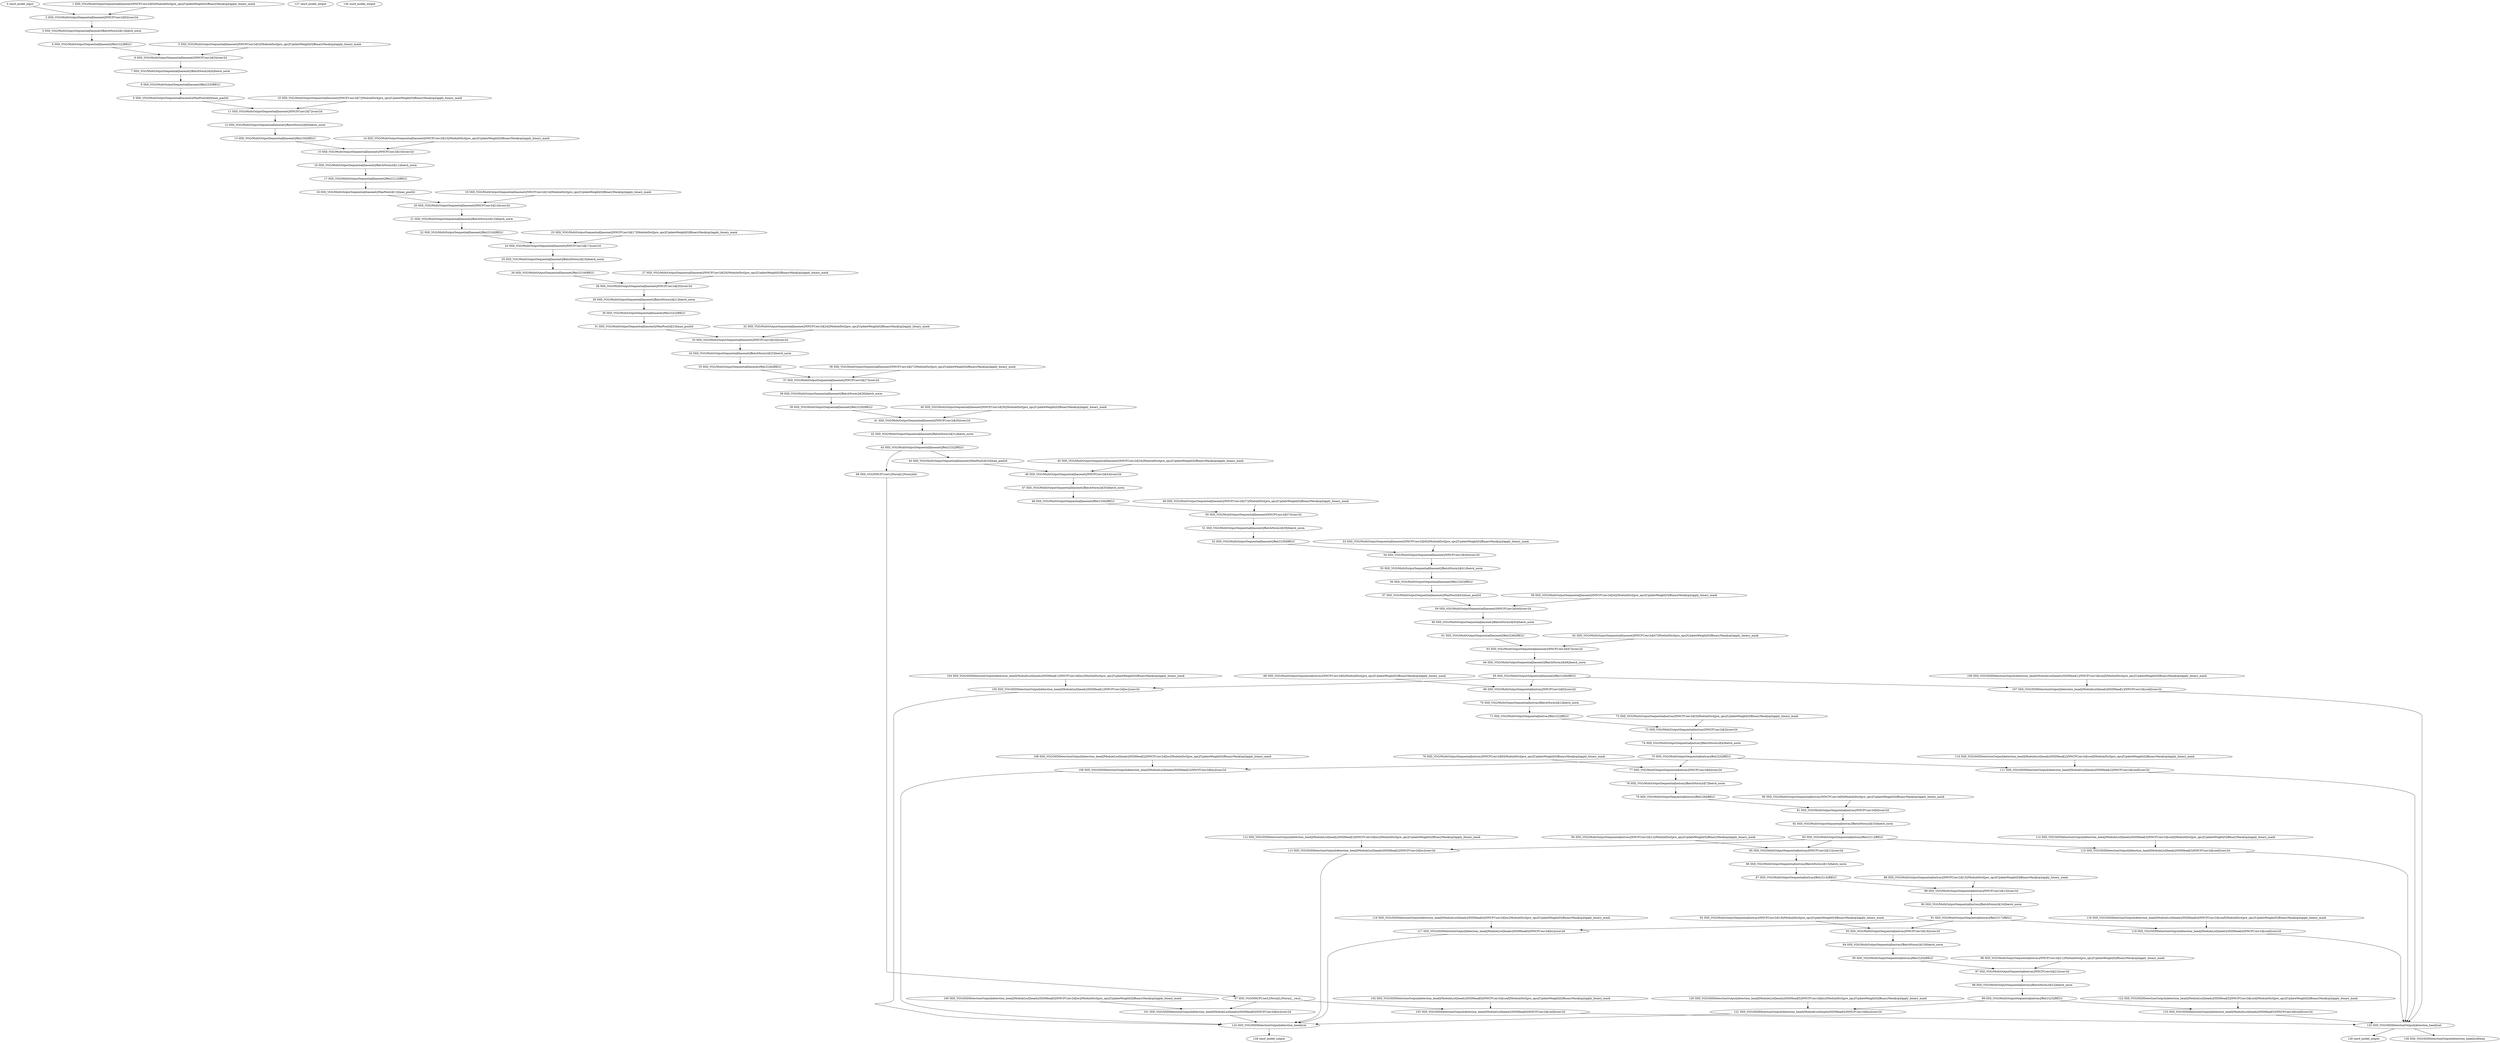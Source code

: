 strict digraph  {
"0 /nncf_model_input" [id=0, scope="", type=nncf_model_input];
"1 SSD_VGG/MultiOutputSequential[basenet]/NNCFConv2d[0]/ModuleDict[pre_ops]/UpdateWeight[0]/BinaryMask[op]/apply_binary_mask" [id=1, scope="SSD_VGG/MultiOutputSequential[basenet]/NNCFConv2d[0]/ModuleDict[pre_ops]/UpdateWeight[0]/BinaryMask[op]", type=apply_binary_mask];
"2 SSD_VGG/MultiOutputSequential[basenet]/NNCFConv2d[0]/conv2d" [id=2, scope="SSD_VGG/MultiOutputSequential[basenet]/NNCFConv2d[0]", type=conv2d];
"3 SSD_VGG/MultiOutputSequential[basenet]/BatchNorm2d[1]/batch_norm" [id=3, scope="SSD_VGG/MultiOutputSequential[basenet]/BatchNorm2d[1]", type=batch_norm];
"4 SSD_VGG/MultiOutputSequential[basenet]/ReLU[2]/RELU" [id=4, scope="SSD_VGG/MultiOutputSequential[basenet]/ReLU[2]", type=RELU];
"5 SSD_VGG/MultiOutputSequential[basenet]/NNCFConv2d[3]/ModuleDict[pre_ops]/UpdateWeight[0]/BinaryMask[op]/apply_binary_mask" [id=5, scope="SSD_VGG/MultiOutputSequential[basenet]/NNCFConv2d[3]/ModuleDict[pre_ops]/UpdateWeight[0]/BinaryMask[op]", type=apply_binary_mask];
"6 SSD_VGG/MultiOutputSequential[basenet]/NNCFConv2d[3]/conv2d" [id=6, scope="SSD_VGG/MultiOutputSequential[basenet]/NNCFConv2d[3]", type=conv2d];
"7 SSD_VGG/MultiOutputSequential[basenet]/BatchNorm2d[4]/batch_norm" [id=7, scope="SSD_VGG/MultiOutputSequential[basenet]/BatchNorm2d[4]", type=batch_norm];
"8 SSD_VGG/MultiOutputSequential[basenet]/ReLU[5]/RELU" [id=8, scope="SSD_VGG/MultiOutputSequential[basenet]/ReLU[5]", type=RELU];
"9 SSD_VGG/MultiOutputSequential[basenet]/MaxPool2d[6]/max_pool2d" [id=9, scope="SSD_VGG/MultiOutputSequential[basenet]/MaxPool2d[6]", type=max_pool2d];
"10 SSD_VGG/MultiOutputSequential[basenet]/NNCFConv2d[7]/ModuleDict[pre_ops]/UpdateWeight[0]/BinaryMask[op]/apply_binary_mask" [id=10, scope="SSD_VGG/MultiOutputSequential[basenet]/NNCFConv2d[7]/ModuleDict[pre_ops]/UpdateWeight[0]/BinaryMask[op]", type=apply_binary_mask];
"11 SSD_VGG/MultiOutputSequential[basenet]/NNCFConv2d[7]/conv2d" [id=11, scope="SSD_VGG/MultiOutputSequential[basenet]/NNCFConv2d[7]", type=conv2d];
"12 SSD_VGG/MultiOutputSequential[basenet]/BatchNorm2d[8]/batch_norm" [id=12, scope="SSD_VGG/MultiOutputSequential[basenet]/BatchNorm2d[8]", type=batch_norm];
"13 SSD_VGG/MultiOutputSequential[basenet]/ReLU[9]/RELU" [id=13, scope="SSD_VGG/MultiOutputSequential[basenet]/ReLU[9]", type=RELU];
"14 SSD_VGG/MultiOutputSequential[basenet]/NNCFConv2d[10]/ModuleDict[pre_ops]/UpdateWeight[0]/BinaryMask[op]/apply_binary_mask" [id=14, scope="SSD_VGG/MultiOutputSequential[basenet]/NNCFConv2d[10]/ModuleDict[pre_ops]/UpdateWeight[0]/BinaryMask[op]", type=apply_binary_mask];
"15 SSD_VGG/MultiOutputSequential[basenet]/NNCFConv2d[10]/conv2d" [id=15, scope="SSD_VGG/MultiOutputSequential[basenet]/NNCFConv2d[10]", type=conv2d];
"16 SSD_VGG/MultiOutputSequential[basenet]/BatchNorm2d[11]/batch_norm" [id=16, scope="SSD_VGG/MultiOutputSequential[basenet]/BatchNorm2d[11]", type=batch_norm];
"17 SSD_VGG/MultiOutputSequential[basenet]/ReLU[12]/RELU" [id=17, scope="SSD_VGG/MultiOutputSequential[basenet]/ReLU[12]", type=RELU];
"18 SSD_VGG/MultiOutputSequential[basenet]/MaxPool2d[13]/max_pool2d" [id=18, scope="SSD_VGG/MultiOutputSequential[basenet]/MaxPool2d[13]", type=max_pool2d];
"19 SSD_VGG/MultiOutputSequential[basenet]/NNCFConv2d[14]/ModuleDict[pre_ops]/UpdateWeight[0]/BinaryMask[op]/apply_binary_mask" [id=19, scope="SSD_VGG/MultiOutputSequential[basenet]/NNCFConv2d[14]/ModuleDict[pre_ops]/UpdateWeight[0]/BinaryMask[op]", type=apply_binary_mask];
"20 SSD_VGG/MultiOutputSequential[basenet]/NNCFConv2d[14]/conv2d" [id=20, scope="SSD_VGG/MultiOutputSequential[basenet]/NNCFConv2d[14]", type=conv2d];
"21 SSD_VGG/MultiOutputSequential[basenet]/BatchNorm2d[15]/batch_norm" [id=21, scope="SSD_VGG/MultiOutputSequential[basenet]/BatchNorm2d[15]", type=batch_norm];
"22 SSD_VGG/MultiOutputSequential[basenet]/ReLU[16]/RELU" [id=22, scope="SSD_VGG/MultiOutputSequential[basenet]/ReLU[16]", type=RELU];
"23 SSD_VGG/MultiOutputSequential[basenet]/NNCFConv2d[17]/ModuleDict[pre_ops]/UpdateWeight[0]/BinaryMask[op]/apply_binary_mask" [id=23, scope="SSD_VGG/MultiOutputSequential[basenet]/NNCFConv2d[17]/ModuleDict[pre_ops]/UpdateWeight[0]/BinaryMask[op]", type=apply_binary_mask];
"24 SSD_VGG/MultiOutputSequential[basenet]/NNCFConv2d[17]/conv2d" [id=24, scope="SSD_VGG/MultiOutputSequential[basenet]/NNCFConv2d[17]", type=conv2d];
"25 SSD_VGG/MultiOutputSequential[basenet]/BatchNorm2d[18]/batch_norm" [id=25, scope="SSD_VGG/MultiOutputSequential[basenet]/BatchNorm2d[18]", type=batch_norm];
"26 SSD_VGG/MultiOutputSequential[basenet]/ReLU[19]/RELU" [id=26, scope="SSD_VGG/MultiOutputSequential[basenet]/ReLU[19]", type=RELU];
"27 SSD_VGG/MultiOutputSequential[basenet]/NNCFConv2d[20]/ModuleDict[pre_ops]/UpdateWeight[0]/BinaryMask[op]/apply_binary_mask" [id=27, scope="SSD_VGG/MultiOutputSequential[basenet]/NNCFConv2d[20]/ModuleDict[pre_ops]/UpdateWeight[0]/BinaryMask[op]", type=apply_binary_mask];
"28 SSD_VGG/MultiOutputSequential[basenet]/NNCFConv2d[20]/conv2d" [id=28, scope="SSD_VGG/MultiOutputSequential[basenet]/NNCFConv2d[20]", type=conv2d];
"29 SSD_VGG/MultiOutputSequential[basenet]/BatchNorm2d[21]/batch_norm" [id=29, scope="SSD_VGG/MultiOutputSequential[basenet]/BatchNorm2d[21]", type=batch_norm];
"30 SSD_VGG/MultiOutputSequential[basenet]/ReLU[22]/RELU" [id=30, scope="SSD_VGG/MultiOutputSequential[basenet]/ReLU[22]", type=RELU];
"31 SSD_VGG/MultiOutputSequential[basenet]/MaxPool2d[23]/max_pool2d" [id=31, scope="SSD_VGG/MultiOutputSequential[basenet]/MaxPool2d[23]", type=max_pool2d];
"32 SSD_VGG/MultiOutputSequential[basenet]/NNCFConv2d[24]/ModuleDict[pre_ops]/UpdateWeight[0]/BinaryMask[op]/apply_binary_mask" [id=32, scope="SSD_VGG/MultiOutputSequential[basenet]/NNCFConv2d[24]/ModuleDict[pre_ops]/UpdateWeight[0]/BinaryMask[op]", type=apply_binary_mask];
"33 SSD_VGG/MultiOutputSequential[basenet]/NNCFConv2d[24]/conv2d" [id=33, scope="SSD_VGG/MultiOutputSequential[basenet]/NNCFConv2d[24]", type=conv2d];
"34 SSD_VGG/MultiOutputSequential[basenet]/BatchNorm2d[25]/batch_norm" [id=34, scope="SSD_VGG/MultiOutputSequential[basenet]/BatchNorm2d[25]", type=batch_norm];
"35 SSD_VGG/MultiOutputSequential[basenet]/ReLU[26]/RELU" [id=35, scope="SSD_VGG/MultiOutputSequential[basenet]/ReLU[26]", type=RELU];
"36 SSD_VGG/MultiOutputSequential[basenet]/NNCFConv2d[27]/ModuleDict[pre_ops]/UpdateWeight[0]/BinaryMask[op]/apply_binary_mask" [id=36, scope="SSD_VGG/MultiOutputSequential[basenet]/NNCFConv2d[27]/ModuleDict[pre_ops]/UpdateWeight[0]/BinaryMask[op]", type=apply_binary_mask];
"37 SSD_VGG/MultiOutputSequential[basenet]/NNCFConv2d[27]/conv2d" [id=37, scope="SSD_VGG/MultiOutputSequential[basenet]/NNCFConv2d[27]", type=conv2d];
"38 SSD_VGG/MultiOutputSequential[basenet]/BatchNorm2d[28]/batch_norm" [id=38, scope="SSD_VGG/MultiOutputSequential[basenet]/BatchNorm2d[28]", type=batch_norm];
"39 SSD_VGG/MultiOutputSequential[basenet]/ReLU[29]/RELU" [id=39, scope="SSD_VGG/MultiOutputSequential[basenet]/ReLU[29]", type=RELU];
"40 SSD_VGG/MultiOutputSequential[basenet]/NNCFConv2d[30]/ModuleDict[pre_ops]/UpdateWeight[0]/BinaryMask[op]/apply_binary_mask" [id=40, scope="SSD_VGG/MultiOutputSequential[basenet]/NNCFConv2d[30]/ModuleDict[pre_ops]/UpdateWeight[0]/BinaryMask[op]", type=apply_binary_mask];
"41 SSD_VGG/MultiOutputSequential[basenet]/NNCFConv2d[30]/conv2d" [id=41, scope="SSD_VGG/MultiOutputSequential[basenet]/NNCFConv2d[30]", type=conv2d];
"42 SSD_VGG/MultiOutputSequential[basenet]/BatchNorm2d[31]/batch_norm" [id=42, scope="SSD_VGG/MultiOutputSequential[basenet]/BatchNorm2d[31]", type=batch_norm];
"43 SSD_VGG/MultiOutputSequential[basenet]/ReLU[32]/RELU" [id=43, scope="SSD_VGG/MultiOutputSequential[basenet]/ReLU[32]", type=RELU];
"44 SSD_VGG/MultiOutputSequential[basenet]/MaxPool2d[33]/max_pool2d" [id=44, scope="SSD_VGG/MultiOutputSequential[basenet]/MaxPool2d[33]", type=max_pool2d];
"45 SSD_VGG/MultiOutputSequential[basenet]/NNCFConv2d[34]/ModuleDict[pre_ops]/UpdateWeight[0]/BinaryMask[op]/apply_binary_mask" [id=45, scope="SSD_VGG/MultiOutputSequential[basenet]/NNCFConv2d[34]/ModuleDict[pre_ops]/UpdateWeight[0]/BinaryMask[op]", type=apply_binary_mask];
"46 SSD_VGG/MultiOutputSequential[basenet]/NNCFConv2d[34]/conv2d" [id=46, scope="SSD_VGG/MultiOutputSequential[basenet]/NNCFConv2d[34]", type=conv2d];
"47 SSD_VGG/MultiOutputSequential[basenet]/BatchNorm2d[35]/batch_norm" [id=47, scope="SSD_VGG/MultiOutputSequential[basenet]/BatchNorm2d[35]", type=batch_norm];
"48 SSD_VGG/MultiOutputSequential[basenet]/ReLU[36]/RELU" [id=48, scope="SSD_VGG/MultiOutputSequential[basenet]/ReLU[36]", type=RELU];
"49 SSD_VGG/MultiOutputSequential[basenet]/NNCFConv2d[37]/ModuleDict[pre_ops]/UpdateWeight[0]/BinaryMask[op]/apply_binary_mask" [id=49, scope="SSD_VGG/MultiOutputSequential[basenet]/NNCFConv2d[37]/ModuleDict[pre_ops]/UpdateWeight[0]/BinaryMask[op]", type=apply_binary_mask];
"50 SSD_VGG/MultiOutputSequential[basenet]/NNCFConv2d[37]/conv2d" [id=50, scope="SSD_VGG/MultiOutputSequential[basenet]/NNCFConv2d[37]", type=conv2d];
"51 SSD_VGG/MultiOutputSequential[basenet]/BatchNorm2d[38]/batch_norm" [id=51, scope="SSD_VGG/MultiOutputSequential[basenet]/BatchNorm2d[38]", type=batch_norm];
"52 SSD_VGG/MultiOutputSequential[basenet]/ReLU[39]/RELU" [id=52, scope="SSD_VGG/MultiOutputSequential[basenet]/ReLU[39]", type=RELU];
"53 SSD_VGG/MultiOutputSequential[basenet]/NNCFConv2d[40]/ModuleDict[pre_ops]/UpdateWeight[0]/BinaryMask[op]/apply_binary_mask" [id=53, scope="SSD_VGG/MultiOutputSequential[basenet]/NNCFConv2d[40]/ModuleDict[pre_ops]/UpdateWeight[0]/BinaryMask[op]", type=apply_binary_mask];
"54 SSD_VGG/MultiOutputSequential[basenet]/NNCFConv2d[40]/conv2d" [id=54, scope="SSD_VGG/MultiOutputSequential[basenet]/NNCFConv2d[40]", type=conv2d];
"55 SSD_VGG/MultiOutputSequential[basenet]/BatchNorm2d[41]/batch_norm" [id=55, scope="SSD_VGG/MultiOutputSequential[basenet]/BatchNorm2d[41]", type=batch_norm];
"56 SSD_VGG/MultiOutputSequential[basenet]/ReLU[42]/RELU" [id=56, scope="SSD_VGG/MultiOutputSequential[basenet]/ReLU[42]", type=RELU];
"57 SSD_VGG/MultiOutputSequential[basenet]/MaxPool2d[43]/max_pool2d" [id=57, scope="SSD_VGG/MultiOutputSequential[basenet]/MaxPool2d[43]", type=max_pool2d];
"58 SSD_VGG/MultiOutputSequential[basenet]/NNCFConv2d[44]/ModuleDict[pre_ops]/UpdateWeight[0]/BinaryMask[op]/apply_binary_mask" [id=58, scope="SSD_VGG/MultiOutputSequential[basenet]/NNCFConv2d[44]/ModuleDict[pre_ops]/UpdateWeight[0]/BinaryMask[op]", type=apply_binary_mask];
"59 SSD_VGG/MultiOutputSequential[basenet]/NNCFConv2d[44]/conv2d" [id=59, scope="SSD_VGG/MultiOutputSequential[basenet]/NNCFConv2d[44]", type=conv2d];
"60 SSD_VGG/MultiOutputSequential[basenet]/BatchNorm2d[45]/batch_norm" [id=60, scope="SSD_VGG/MultiOutputSequential[basenet]/BatchNorm2d[45]", type=batch_norm];
"61 SSD_VGG/MultiOutputSequential[basenet]/ReLU[46]/RELU" [id=61, scope="SSD_VGG/MultiOutputSequential[basenet]/ReLU[46]", type=RELU];
"62 SSD_VGG/MultiOutputSequential[basenet]/NNCFConv2d[47]/ModuleDict[pre_ops]/UpdateWeight[0]/BinaryMask[op]/apply_binary_mask" [id=62, scope="SSD_VGG/MultiOutputSequential[basenet]/NNCFConv2d[47]/ModuleDict[pre_ops]/UpdateWeight[0]/BinaryMask[op]", type=apply_binary_mask];
"63 SSD_VGG/MultiOutputSequential[basenet]/NNCFConv2d[47]/conv2d" [id=63, scope="SSD_VGG/MultiOutputSequential[basenet]/NNCFConv2d[47]", type=conv2d];
"64 SSD_VGG/MultiOutputSequential[basenet]/BatchNorm2d[48]/batch_norm" [id=64, scope="SSD_VGG/MultiOutputSequential[basenet]/BatchNorm2d[48]", type=batch_norm];
"65 SSD_VGG/MultiOutputSequential[basenet]/ReLU[49]/RELU" [id=65, scope="SSD_VGG/MultiOutputSequential[basenet]/ReLU[49]", type=RELU];
"66 SSD_VGG/NNCFUserL2Norm[L2Norm]/div" [id=66, scope="SSD_VGG/NNCFUserL2Norm[L2Norm]", type=div];
"67 SSD_VGG/NNCFUserL2Norm[L2Norm]/__rmul__" [id=67, scope="SSD_VGG/NNCFUserL2Norm[L2Norm]", type=__rmul__];
"68 SSD_VGG/MultiOutputSequential[extras]/NNCFConv2d[0]/ModuleDict[pre_ops]/UpdateWeight[0]/BinaryMask[op]/apply_binary_mask" [id=68, scope="SSD_VGG/MultiOutputSequential[extras]/NNCFConv2d[0]/ModuleDict[pre_ops]/UpdateWeight[0]/BinaryMask[op]", type=apply_binary_mask];
"69 SSD_VGG/MultiOutputSequential[extras]/NNCFConv2d[0]/conv2d" [id=69, scope="SSD_VGG/MultiOutputSequential[extras]/NNCFConv2d[0]", type=conv2d];
"70 SSD_VGG/MultiOutputSequential[extras]/BatchNorm2d[1]/batch_norm" [id=70, scope="SSD_VGG/MultiOutputSequential[extras]/BatchNorm2d[1]", type=batch_norm];
"71 SSD_VGG/MultiOutputSequential[extras]/ReLU[2]/RELU" [id=71, scope="SSD_VGG/MultiOutputSequential[extras]/ReLU[2]", type=RELU];
"72 SSD_VGG/MultiOutputSequential[extras]/NNCFConv2d[3]/ModuleDict[pre_ops]/UpdateWeight[0]/BinaryMask[op]/apply_binary_mask" [id=72, scope="SSD_VGG/MultiOutputSequential[extras]/NNCFConv2d[3]/ModuleDict[pre_ops]/UpdateWeight[0]/BinaryMask[op]", type=apply_binary_mask];
"73 SSD_VGG/MultiOutputSequential[extras]/NNCFConv2d[3]/conv2d" [id=73, scope="SSD_VGG/MultiOutputSequential[extras]/NNCFConv2d[3]", type=conv2d];
"74 SSD_VGG/MultiOutputSequential[extras]/BatchNorm2d[4]/batch_norm" [id=74, scope="SSD_VGG/MultiOutputSequential[extras]/BatchNorm2d[4]", type=batch_norm];
"75 SSD_VGG/MultiOutputSequential[extras]/ReLU[5]/RELU" [id=75, scope="SSD_VGG/MultiOutputSequential[extras]/ReLU[5]", type=RELU];
"76 SSD_VGG/MultiOutputSequential[extras]/NNCFConv2d[6]/ModuleDict[pre_ops]/UpdateWeight[0]/BinaryMask[op]/apply_binary_mask" [id=76, scope="SSD_VGG/MultiOutputSequential[extras]/NNCFConv2d[6]/ModuleDict[pre_ops]/UpdateWeight[0]/BinaryMask[op]", type=apply_binary_mask];
"77 SSD_VGG/MultiOutputSequential[extras]/NNCFConv2d[6]/conv2d" [id=77, scope="SSD_VGG/MultiOutputSequential[extras]/NNCFConv2d[6]", type=conv2d];
"78 SSD_VGG/MultiOutputSequential[extras]/BatchNorm2d[7]/batch_norm" [id=78, scope="SSD_VGG/MultiOutputSequential[extras]/BatchNorm2d[7]", type=batch_norm];
"79 SSD_VGG/MultiOutputSequential[extras]/ReLU[8]/RELU" [id=79, scope="SSD_VGG/MultiOutputSequential[extras]/ReLU[8]", type=RELU];
"80 SSD_VGG/MultiOutputSequential[extras]/NNCFConv2d[9]/ModuleDict[pre_ops]/UpdateWeight[0]/BinaryMask[op]/apply_binary_mask" [id=80, scope="SSD_VGG/MultiOutputSequential[extras]/NNCFConv2d[9]/ModuleDict[pre_ops]/UpdateWeight[0]/BinaryMask[op]", type=apply_binary_mask];
"81 SSD_VGG/MultiOutputSequential[extras]/NNCFConv2d[9]/conv2d" [id=81, scope="SSD_VGG/MultiOutputSequential[extras]/NNCFConv2d[9]", type=conv2d];
"82 SSD_VGG/MultiOutputSequential[extras]/BatchNorm2d[10]/batch_norm" [id=82, scope="SSD_VGG/MultiOutputSequential[extras]/BatchNorm2d[10]", type=batch_norm];
"83 SSD_VGG/MultiOutputSequential[extras]/ReLU[11]/RELU" [id=83, scope="SSD_VGG/MultiOutputSequential[extras]/ReLU[11]", type=RELU];
"84 SSD_VGG/MultiOutputSequential[extras]/NNCFConv2d[12]/ModuleDict[pre_ops]/UpdateWeight[0]/BinaryMask[op]/apply_binary_mask" [id=84, scope="SSD_VGG/MultiOutputSequential[extras]/NNCFConv2d[12]/ModuleDict[pre_ops]/UpdateWeight[0]/BinaryMask[op]", type=apply_binary_mask];
"85 SSD_VGG/MultiOutputSequential[extras]/NNCFConv2d[12]/conv2d" [id=85, scope="SSD_VGG/MultiOutputSequential[extras]/NNCFConv2d[12]", type=conv2d];
"86 SSD_VGG/MultiOutputSequential[extras]/BatchNorm2d[13]/batch_norm" [id=86, scope="SSD_VGG/MultiOutputSequential[extras]/BatchNorm2d[13]", type=batch_norm];
"87 SSD_VGG/MultiOutputSequential[extras]/ReLU[14]/RELU" [id=87, scope="SSD_VGG/MultiOutputSequential[extras]/ReLU[14]", type=RELU];
"88 SSD_VGG/MultiOutputSequential[extras]/NNCFConv2d[15]/ModuleDict[pre_ops]/UpdateWeight[0]/BinaryMask[op]/apply_binary_mask" [id=88, scope="SSD_VGG/MultiOutputSequential[extras]/NNCFConv2d[15]/ModuleDict[pre_ops]/UpdateWeight[0]/BinaryMask[op]", type=apply_binary_mask];
"89 SSD_VGG/MultiOutputSequential[extras]/NNCFConv2d[15]/conv2d" [id=89, scope="SSD_VGG/MultiOutputSequential[extras]/NNCFConv2d[15]", type=conv2d];
"90 SSD_VGG/MultiOutputSequential[extras]/BatchNorm2d[16]/batch_norm" [id=90, scope="SSD_VGG/MultiOutputSequential[extras]/BatchNorm2d[16]", type=batch_norm];
"91 SSD_VGG/MultiOutputSequential[extras]/ReLU[17]/RELU" [id=91, scope="SSD_VGG/MultiOutputSequential[extras]/ReLU[17]", type=RELU];
"92 SSD_VGG/MultiOutputSequential[extras]/NNCFConv2d[18]/ModuleDict[pre_ops]/UpdateWeight[0]/BinaryMask[op]/apply_binary_mask" [id=92, scope="SSD_VGG/MultiOutputSequential[extras]/NNCFConv2d[18]/ModuleDict[pre_ops]/UpdateWeight[0]/BinaryMask[op]", type=apply_binary_mask];
"93 SSD_VGG/MultiOutputSequential[extras]/NNCFConv2d[18]/conv2d" [id=93, scope="SSD_VGG/MultiOutputSequential[extras]/NNCFConv2d[18]", type=conv2d];
"94 SSD_VGG/MultiOutputSequential[extras]/BatchNorm2d[19]/batch_norm" [id=94, scope="SSD_VGG/MultiOutputSequential[extras]/BatchNorm2d[19]", type=batch_norm];
"95 SSD_VGG/MultiOutputSequential[extras]/ReLU[20]/RELU" [id=95, scope="SSD_VGG/MultiOutputSequential[extras]/ReLU[20]", type=RELU];
"96 SSD_VGG/MultiOutputSequential[extras]/NNCFConv2d[21]/ModuleDict[pre_ops]/UpdateWeight[0]/BinaryMask[op]/apply_binary_mask" [id=96, scope="SSD_VGG/MultiOutputSequential[extras]/NNCFConv2d[21]/ModuleDict[pre_ops]/UpdateWeight[0]/BinaryMask[op]", type=apply_binary_mask];
"97 SSD_VGG/MultiOutputSequential[extras]/NNCFConv2d[21]/conv2d" [id=97, scope="SSD_VGG/MultiOutputSequential[extras]/NNCFConv2d[21]", type=conv2d];
"98 SSD_VGG/MultiOutputSequential[extras]/BatchNorm2d[22]/batch_norm" [id=98, scope="SSD_VGG/MultiOutputSequential[extras]/BatchNorm2d[22]", type=batch_norm];
"99 SSD_VGG/MultiOutputSequential[extras]/ReLU[23]/RELU" [id=99, scope="SSD_VGG/MultiOutputSequential[extras]/ReLU[23]", type=RELU];
"100 SSD_VGG/SSDDetectionOutput[detection_head]/ModuleList[heads]/SSDHead[0]/NNCFConv2d[loc]/ModuleDict[pre_ops]/UpdateWeight[0]/BinaryMask[op]/apply_binary_mask" [id=100, scope="SSD_VGG/SSDDetectionOutput[detection_head]/ModuleList[heads]/SSDHead[0]/NNCFConv2d[loc]/ModuleDict[pre_ops]/UpdateWeight[0]/BinaryMask[op]", type=apply_binary_mask];
"101 SSD_VGG/SSDDetectionOutput[detection_head]/ModuleList[heads]/SSDHead[0]/NNCFConv2d[loc]/conv2d" [id=101, scope="SSD_VGG/SSDDetectionOutput[detection_head]/ModuleList[heads]/SSDHead[0]/NNCFConv2d[loc]", type=conv2d];
"102 SSD_VGG/SSDDetectionOutput[detection_head]/ModuleList[heads]/SSDHead[0]/NNCFConv2d[conf]/ModuleDict[pre_ops]/UpdateWeight[0]/BinaryMask[op]/apply_binary_mask" [id=102, scope="SSD_VGG/SSDDetectionOutput[detection_head]/ModuleList[heads]/SSDHead[0]/NNCFConv2d[conf]/ModuleDict[pre_ops]/UpdateWeight[0]/BinaryMask[op]", type=apply_binary_mask];
"103 SSD_VGG/SSDDetectionOutput[detection_head]/ModuleList[heads]/SSDHead[0]/NNCFConv2d[conf]/conv2d" [id=103, scope="SSD_VGG/SSDDetectionOutput[detection_head]/ModuleList[heads]/SSDHead[0]/NNCFConv2d[conf]", type=conv2d];
"104 SSD_VGG/SSDDetectionOutput[detection_head]/ModuleList[heads]/SSDHead[1]/NNCFConv2d[loc]/ModuleDict[pre_ops]/UpdateWeight[0]/BinaryMask[op]/apply_binary_mask" [id=104, scope="SSD_VGG/SSDDetectionOutput[detection_head]/ModuleList[heads]/SSDHead[1]/NNCFConv2d[loc]/ModuleDict[pre_ops]/UpdateWeight[0]/BinaryMask[op]", type=apply_binary_mask];
"105 SSD_VGG/SSDDetectionOutput[detection_head]/ModuleList[heads]/SSDHead[1]/NNCFConv2d[loc]/conv2d" [id=105, scope="SSD_VGG/SSDDetectionOutput[detection_head]/ModuleList[heads]/SSDHead[1]/NNCFConv2d[loc]", type=conv2d];
"106 SSD_VGG/SSDDetectionOutput[detection_head]/ModuleList[heads]/SSDHead[1]/NNCFConv2d[conf]/ModuleDict[pre_ops]/UpdateWeight[0]/BinaryMask[op]/apply_binary_mask" [id=106, scope="SSD_VGG/SSDDetectionOutput[detection_head]/ModuleList[heads]/SSDHead[1]/NNCFConv2d[conf]/ModuleDict[pre_ops]/UpdateWeight[0]/BinaryMask[op]", type=apply_binary_mask];
"107 SSD_VGG/SSDDetectionOutput[detection_head]/ModuleList[heads]/SSDHead[1]/NNCFConv2d[conf]/conv2d" [id=107, scope="SSD_VGG/SSDDetectionOutput[detection_head]/ModuleList[heads]/SSDHead[1]/NNCFConv2d[conf]", type=conv2d];
"108 SSD_VGG/SSDDetectionOutput[detection_head]/ModuleList[heads]/SSDHead[2]/NNCFConv2d[loc]/ModuleDict[pre_ops]/UpdateWeight[0]/BinaryMask[op]/apply_binary_mask" [id=108, scope="SSD_VGG/SSDDetectionOutput[detection_head]/ModuleList[heads]/SSDHead[2]/NNCFConv2d[loc]/ModuleDict[pre_ops]/UpdateWeight[0]/BinaryMask[op]", type=apply_binary_mask];
"109 SSD_VGG/SSDDetectionOutput[detection_head]/ModuleList[heads]/SSDHead[2]/NNCFConv2d[loc]/conv2d" [id=109, scope="SSD_VGG/SSDDetectionOutput[detection_head]/ModuleList[heads]/SSDHead[2]/NNCFConv2d[loc]", type=conv2d];
"110 SSD_VGG/SSDDetectionOutput[detection_head]/ModuleList[heads]/SSDHead[2]/NNCFConv2d[conf]/ModuleDict[pre_ops]/UpdateWeight[0]/BinaryMask[op]/apply_binary_mask" [id=110, scope="SSD_VGG/SSDDetectionOutput[detection_head]/ModuleList[heads]/SSDHead[2]/NNCFConv2d[conf]/ModuleDict[pre_ops]/UpdateWeight[0]/BinaryMask[op]", type=apply_binary_mask];
"111 SSD_VGG/SSDDetectionOutput[detection_head]/ModuleList[heads]/SSDHead[2]/NNCFConv2d[conf]/conv2d" [id=111, scope="SSD_VGG/SSDDetectionOutput[detection_head]/ModuleList[heads]/SSDHead[2]/NNCFConv2d[conf]", type=conv2d];
"112 SSD_VGG/SSDDetectionOutput[detection_head]/ModuleList[heads]/SSDHead[3]/NNCFConv2d[loc]/ModuleDict[pre_ops]/UpdateWeight[0]/BinaryMask[op]/apply_binary_mask" [id=112, scope="SSD_VGG/SSDDetectionOutput[detection_head]/ModuleList[heads]/SSDHead[3]/NNCFConv2d[loc]/ModuleDict[pre_ops]/UpdateWeight[0]/BinaryMask[op]", type=apply_binary_mask];
"113 SSD_VGG/SSDDetectionOutput[detection_head]/ModuleList[heads]/SSDHead[3]/NNCFConv2d[loc]/conv2d" [id=113, scope="SSD_VGG/SSDDetectionOutput[detection_head]/ModuleList[heads]/SSDHead[3]/NNCFConv2d[loc]", type=conv2d];
"114 SSD_VGG/SSDDetectionOutput[detection_head]/ModuleList[heads]/SSDHead[3]/NNCFConv2d[conf]/ModuleDict[pre_ops]/UpdateWeight[0]/BinaryMask[op]/apply_binary_mask" [id=114, scope="SSD_VGG/SSDDetectionOutput[detection_head]/ModuleList[heads]/SSDHead[3]/NNCFConv2d[conf]/ModuleDict[pre_ops]/UpdateWeight[0]/BinaryMask[op]", type=apply_binary_mask];
"115 SSD_VGG/SSDDetectionOutput[detection_head]/ModuleList[heads]/SSDHead[3]/NNCFConv2d[conf]/conv2d" [id=115, scope="SSD_VGG/SSDDetectionOutput[detection_head]/ModuleList[heads]/SSDHead[3]/NNCFConv2d[conf]", type=conv2d];
"116 SSD_VGG/SSDDetectionOutput[detection_head]/ModuleList[heads]/SSDHead[4]/NNCFConv2d[loc]/ModuleDict[pre_ops]/UpdateWeight[0]/BinaryMask[op]/apply_binary_mask" [id=116, scope="SSD_VGG/SSDDetectionOutput[detection_head]/ModuleList[heads]/SSDHead[4]/NNCFConv2d[loc]/ModuleDict[pre_ops]/UpdateWeight[0]/BinaryMask[op]", type=apply_binary_mask];
"117 SSD_VGG/SSDDetectionOutput[detection_head]/ModuleList[heads]/SSDHead[4]/NNCFConv2d[loc]/conv2d" [id=117, scope="SSD_VGG/SSDDetectionOutput[detection_head]/ModuleList[heads]/SSDHead[4]/NNCFConv2d[loc]", type=conv2d];
"118 SSD_VGG/SSDDetectionOutput[detection_head]/ModuleList[heads]/SSDHead[4]/NNCFConv2d[conf]/ModuleDict[pre_ops]/UpdateWeight[0]/BinaryMask[op]/apply_binary_mask" [id=118, scope="SSD_VGG/SSDDetectionOutput[detection_head]/ModuleList[heads]/SSDHead[4]/NNCFConv2d[conf]/ModuleDict[pre_ops]/UpdateWeight[0]/BinaryMask[op]", type=apply_binary_mask];
"119 SSD_VGG/SSDDetectionOutput[detection_head]/ModuleList[heads]/SSDHead[4]/NNCFConv2d[conf]/conv2d" [id=119, scope="SSD_VGG/SSDDetectionOutput[detection_head]/ModuleList[heads]/SSDHead[4]/NNCFConv2d[conf]", type=conv2d];
"120 SSD_VGG/SSDDetectionOutput[detection_head]/ModuleList[heads]/SSDHead[5]/NNCFConv2d[loc]/ModuleDict[pre_ops]/UpdateWeight[0]/BinaryMask[op]/apply_binary_mask" [id=120, scope="SSD_VGG/SSDDetectionOutput[detection_head]/ModuleList[heads]/SSDHead[5]/NNCFConv2d[loc]/ModuleDict[pre_ops]/UpdateWeight[0]/BinaryMask[op]", type=apply_binary_mask];
"121 SSD_VGG/SSDDetectionOutput[detection_head]/ModuleList[heads]/SSDHead[5]/NNCFConv2d[loc]/conv2d" [id=121, scope="SSD_VGG/SSDDetectionOutput[detection_head]/ModuleList[heads]/SSDHead[5]/NNCFConv2d[loc]", type=conv2d];
"122 SSD_VGG/SSDDetectionOutput[detection_head]/ModuleList[heads]/SSDHead[5]/NNCFConv2d[conf]/ModuleDict[pre_ops]/UpdateWeight[0]/BinaryMask[op]/apply_binary_mask" [id=122, scope="SSD_VGG/SSDDetectionOutput[detection_head]/ModuleList[heads]/SSDHead[5]/NNCFConv2d[conf]/ModuleDict[pre_ops]/UpdateWeight[0]/BinaryMask[op]", type=apply_binary_mask];
"123 SSD_VGG/SSDDetectionOutput[detection_head]/ModuleList[heads]/SSDHead[5]/NNCFConv2d[conf]/conv2d" [id=123, scope="SSD_VGG/SSDDetectionOutput[detection_head]/ModuleList[heads]/SSDHead[5]/NNCFConv2d[conf]", type=conv2d];
"124 SSD_VGG/SSDDetectionOutput[detection_head]/cat" [id=124, scope="SSD_VGG/SSDDetectionOutput[detection_head]", type=cat];
"125 SSD_VGG/SSDDetectionOutput[detection_head]/cat" [id=125, scope="SSD_VGG/SSDDetectionOutput[detection_head]", type=cat];
"126 SSD_VGG/SSDDetectionOutput[detection_head]/softmax" [id=126, scope="SSD_VGG/SSDDetectionOutput[detection_head]", type=softmax];
"127 /nncf_model_output" [id=127, scope="", type=nncf_model_output];
"128 /nncf_model_output" [id=128, scope="", type=nncf_model_output];
"129 /nncf_model_output" [id=129, scope="", type=nncf_model_output];
"130 /nncf_model_output" [id=130, scope="", type=nncf_model_output];
"0 /nncf_model_input" -> "2 SSD_VGG/MultiOutputSequential[basenet]/NNCFConv2d[0]/conv2d";
"1 SSD_VGG/MultiOutputSequential[basenet]/NNCFConv2d[0]/ModuleDict[pre_ops]/UpdateWeight[0]/BinaryMask[op]/apply_binary_mask" -> "2 SSD_VGG/MultiOutputSequential[basenet]/NNCFConv2d[0]/conv2d";
"2 SSD_VGG/MultiOutputSequential[basenet]/NNCFConv2d[0]/conv2d" -> "3 SSD_VGG/MultiOutputSequential[basenet]/BatchNorm2d[1]/batch_norm";
"3 SSD_VGG/MultiOutputSequential[basenet]/BatchNorm2d[1]/batch_norm" -> "4 SSD_VGG/MultiOutputSequential[basenet]/ReLU[2]/RELU";
"4 SSD_VGG/MultiOutputSequential[basenet]/ReLU[2]/RELU" -> "6 SSD_VGG/MultiOutputSequential[basenet]/NNCFConv2d[3]/conv2d";
"5 SSD_VGG/MultiOutputSequential[basenet]/NNCFConv2d[3]/ModuleDict[pre_ops]/UpdateWeight[0]/BinaryMask[op]/apply_binary_mask" -> "6 SSD_VGG/MultiOutputSequential[basenet]/NNCFConv2d[3]/conv2d";
"6 SSD_VGG/MultiOutputSequential[basenet]/NNCFConv2d[3]/conv2d" -> "7 SSD_VGG/MultiOutputSequential[basenet]/BatchNorm2d[4]/batch_norm";
"7 SSD_VGG/MultiOutputSequential[basenet]/BatchNorm2d[4]/batch_norm" -> "8 SSD_VGG/MultiOutputSequential[basenet]/ReLU[5]/RELU";
"8 SSD_VGG/MultiOutputSequential[basenet]/ReLU[5]/RELU" -> "9 SSD_VGG/MultiOutputSequential[basenet]/MaxPool2d[6]/max_pool2d";
"9 SSD_VGG/MultiOutputSequential[basenet]/MaxPool2d[6]/max_pool2d" -> "11 SSD_VGG/MultiOutputSequential[basenet]/NNCFConv2d[7]/conv2d";
"10 SSD_VGG/MultiOutputSequential[basenet]/NNCFConv2d[7]/ModuleDict[pre_ops]/UpdateWeight[0]/BinaryMask[op]/apply_binary_mask" -> "11 SSD_VGG/MultiOutputSequential[basenet]/NNCFConv2d[7]/conv2d";
"11 SSD_VGG/MultiOutputSequential[basenet]/NNCFConv2d[7]/conv2d" -> "12 SSD_VGG/MultiOutputSequential[basenet]/BatchNorm2d[8]/batch_norm";
"12 SSD_VGG/MultiOutputSequential[basenet]/BatchNorm2d[8]/batch_norm" -> "13 SSD_VGG/MultiOutputSequential[basenet]/ReLU[9]/RELU";
"13 SSD_VGG/MultiOutputSequential[basenet]/ReLU[9]/RELU" -> "15 SSD_VGG/MultiOutputSequential[basenet]/NNCFConv2d[10]/conv2d";
"14 SSD_VGG/MultiOutputSequential[basenet]/NNCFConv2d[10]/ModuleDict[pre_ops]/UpdateWeight[0]/BinaryMask[op]/apply_binary_mask" -> "15 SSD_VGG/MultiOutputSequential[basenet]/NNCFConv2d[10]/conv2d";
"15 SSD_VGG/MultiOutputSequential[basenet]/NNCFConv2d[10]/conv2d" -> "16 SSD_VGG/MultiOutputSequential[basenet]/BatchNorm2d[11]/batch_norm";
"16 SSD_VGG/MultiOutputSequential[basenet]/BatchNorm2d[11]/batch_norm" -> "17 SSD_VGG/MultiOutputSequential[basenet]/ReLU[12]/RELU";
"17 SSD_VGG/MultiOutputSequential[basenet]/ReLU[12]/RELU" -> "18 SSD_VGG/MultiOutputSequential[basenet]/MaxPool2d[13]/max_pool2d";
"18 SSD_VGG/MultiOutputSequential[basenet]/MaxPool2d[13]/max_pool2d" -> "20 SSD_VGG/MultiOutputSequential[basenet]/NNCFConv2d[14]/conv2d";
"19 SSD_VGG/MultiOutputSequential[basenet]/NNCFConv2d[14]/ModuleDict[pre_ops]/UpdateWeight[0]/BinaryMask[op]/apply_binary_mask" -> "20 SSD_VGG/MultiOutputSequential[basenet]/NNCFConv2d[14]/conv2d";
"20 SSD_VGG/MultiOutputSequential[basenet]/NNCFConv2d[14]/conv2d" -> "21 SSD_VGG/MultiOutputSequential[basenet]/BatchNorm2d[15]/batch_norm";
"21 SSD_VGG/MultiOutputSequential[basenet]/BatchNorm2d[15]/batch_norm" -> "22 SSD_VGG/MultiOutputSequential[basenet]/ReLU[16]/RELU";
"22 SSD_VGG/MultiOutputSequential[basenet]/ReLU[16]/RELU" -> "24 SSD_VGG/MultiOutputSequential[basenet]/NNCFConv2d[17]/conv2d";
"23 SSD_VGG/MultiOutputSequential[basenet]/NNCFConv2d[17]/ModuleDict[pre_ops]/UpdateWeight[0]/BinaryMask[op]/apply_binary_mask" -> "24 SSD_VGG/MultiOutputSequential[basenet]/NNCFConv2d[17]/conv2d";
"24 SSD_VGG/MultiOutputSequential[basenet]/NNCFConv2d[17]/conv2d" -> "25 SSD_VGG/MultiOutputSequential[basenet]/BatchNorm2d[18]/batch_norm";
"25 SSD_VGG/MultiOutputSequential[basenet]/BatchNorm2d[18]/batch_norm" -> "26 SSD_VGG/MultiOutputSequential[basenet]/ReLU[19]/RELU";
"26 SSD_VGG/MultiOutputSequential[basenet]/ReLU[19]/RELU" -> "28 SSD_VGG/MultiOutputSequential[basenet]/NNCFConv2d[20]/conv2d";
"27 SSD_VGG/MultiOutputSequential[basenet]/NNCFConv2d[20]/ModuleDict[pre_ops]/UpdateWeight[0]/BinaryMask[op]/apply_binary_mask" -> "28 SSD_VGG/MultiOutputSequential[basenet]/NNCFConv2d[20]/conv2d";
"28 SSD_VGG/MultiOutputSequential[basenet]/NNCFConv2d[20]/conv2d" -> "29 SSD_VGG/MultiOutputSequential[basenet]/BatchNorm2d[21]/batch_norm";
"29 SSD_VGG/MultiOutputSequential[basenet]/BatchNorm2d[21]/batch_norm" -> "30 SSD_VGG/MultiOutputSequential[basenet]/ReLU[22]/RELU";
"30 SSD_VGG/MultiOutputSequential[basenet]/ReLU[22]/RELU" -> "31 SSD_VGG/MultiOutputSequential[basenet]/MaxPool2d[23]/max_pool2d";
"31 SSD_VGG/MultiOutputSequential[basenet]/MaxPool2d[23]/max_pool2d" -> "33 SSD_VGG/MultiOutputSequential[basenet]/NNCFConv2d[24]/conv2d";
"32 SSD_VGG/MultiOutputSequential[basenet]/NNCFConv2d[24]/ModuleDict[pre_ops]/UpdateWeight[0]/BinaryMask[op]/apply_binary_mask" -> "33 SSD_VGG/MultiOutputSequential[basenet]/NNCFConv2d[24]/conv2d";
"33 SSD_VGG/MultiOutputSequential[basenet]/NNCFConv2d[24]/conv2d" -> "34 SSD_VGG/MultiOutputSequential[basenet]/BatchNorm2d[25]/batch_norm";
"34 SSD_VGG/MultiOutputSequential[basenet]/BatchNorm2d[25]/batch_norm" -> "35 SSD_VGG/MultiOutputSequential[basenet]/ReLU[26]/RELU";
"35 SSD_VGG/MultiOutputSequential[basenet]/ReLU[26]/RELU" -> "37 SSD_VGG/MultiOutputSequential[basenet]/NNCFConv2d[27]/conv2d";
"36 SSD_VGG/MultiOutputSequential[basenet]/NNCFConv2d[27]/ModuleDict[pre_ops]/UpdateWeight[0]/BinaryMask[op]/apply_binary_mask" -> "37 SSD_VGG/MultiOutputSequential[basenet]/NNCFConv2d[27]/conv2d";
"37 SSD_VGG/MultiOutputSequential[basenet]/NNCFConv2d[27]/conv2d" -> "38 SSD_VGG/MultiOutputSequential[basenet]/BatchNorm2d[28]/batch_norm";
"38 SSD_VGG/MultiOutputSequential[basenet]/BatchNorm2d[28]/batch_norm" -> "39 SSD_VGG/MultiOutputSequential[basenet]/ReLU[29]/RELU";
"39 SSD_VGG/MultiOutputSequential[basenet]/ReLU[29]/RELU" -> "41 SSD_VGG/MultiOutputSequential[basenet]/NNCFConv2d[30]/conv2d";
"40 SSD_VGG/MultiOutputSequential[basenet]/NNCFConv2d[30]/ModuleDict[pre_ops]/UpdateWeight[0]/BinaryMask[op]/apply_binary_mask" -> "41 SSD_VGG/MultiOutputSequential[basenet]/NNCFConv2d[30]/conv2d";
"41 SSD_VGG/MultiOutputSequential[basenet]/NNCFConv2d[30]/conv2d" -> "42 SSD_VGG/MultiOutputSequential[basenet]/BatchNorm2d[31]/batch_norm";
"42 SSD_VGG/MultiOutputSequential[basenet]/BatchNorm2d[31]/batch_norm" -> "43 SSD_VGG/MultiOutputSequential[basenet]/ReLU[32]/RELU";
"43 SSD_VGG/MultiOutputSequential[basenet]/ReLU[32]/RELU" -> "44 SSD_VGG/MultiOutputSequential[basenet]/MaxPool2d[33]/max_pool2d";
"43 SSD_VGG/MultiOutputSequential[basenet]/ReLU[32]/RELU" -> "66 SSD_VGG/NNCFUserL2Norm[L2Norm]/div";
"44 SSD_VGG/MultiOutputSequential[basenet]/MaxPool2d[33]/max_pool2d" -> "46 SSD_VGG/MultiOutputSequential[basenet]/NNCFConv2d[34]/conv2d";
"45 SSD_VGG/MultiOutputSequential[basenet]/NNCFConv2d[34]/ModuleDict[pre_ops]/UpdateWeight[0]/BinaryMask[op]/apply_binary_mask" -> "46 SSD_VGG/MultiOutputSequential[basenet]/NNCFConv2d[34]/conv2d";
"46 SSD_VGG/MultiOutputSequential[basenet]/NNCFConv2d[34]/conv2d" -> "47 SSD_VGG/MultiOutputSequential[basenet]/BatchNorm2d[35]/batch_norm";
"47 SSD_VGG/MultiOutputSequential[basenet]/BatchNorm2d[35]/batch_norm" -> "48 SSD_VGG/MultiOutputSequential[basenet]/ReLU[36]/RELU";
"48 SSD_VGG/MultiOutputSequential[basenet]/ReLU[36]/RELU" -> "50 SSD_VGG/MultiOutputSequential[basenet]/NNCFConv2d[37]/conv2d";
"49 SSD_VGG/MultiOutputSequential[basenet]/NNCFConv2d[37]/ModuleDict[pre_ops]/UpdateWeight[0]/BinaryMask[op]/apply_binary_mask" -> "50 SSD_VGG/MultiOutputSequential[basenet]/NNCFConv2d[37]/conv2d";
"50 SSD_VGG/MultiOutputSequential[basenet]/NNCFConv2d[37]/conv2d" -> "51 SSD_VGG/MultiOutputSequential[basenet]/BatchNorm2d[38]/batch_norm";
"51 SSD_VGG/MultiOutputSequential[basenet]/BatchNorm2d[38]/batch_norm" -> "52 SSD_VGG/MultiOutputSequential[basenet]/ReLU[39]/RELU";
"52 SSD_VGG/MultiOutputSequential[basenet]/ReLU[39]/RELU" -> "54 SSD_VGG/MultiOutputSequential[basenet]/NNCFConv2d[40]/conv2d";
"53 SSD_VGG/MultiOutputSequential[basenet]/NNCFConv2d[40]/ModuleDict[pre_ops]/UpdateWeight[0]/BinaryMask[op]/apply_binary_mask" -> "54 SSD_VGG/MultiOutputSequential[basenet]/NNCFConv2d[40]/conv2d";
"54 SSD_VGG/MultiOutputSequential[basenet]/NNCFConv2d[40]/conv2d" -> "55 SSD_VGG/MultiOutputSequential[basenet]/BatchNorm2d[41]/batch_norm";
"55 SSD_VGG/MultiOutputSequential[basenet]/BatchNorm2d[41]/batch_norm" -> "56 SSD_VGG/MultiOutputSequential[basenet]/ReLU[42]/RELU";
"56 SSD_VGG/MultiOutputSequential[basenet]/ReLU[42]/RELU" -> "57 SSD_VGG/MultiOutputSequential[basenet]/MaxPool2d[43]/max_pool2d";
"57 SSD_VGG/MultiOutputSequential[basenet]/MaxPool2d[43]/max_pool2d" -> "59 SSD_VGG/MultiOutputSequential[basenet]/NNCFConv2d[44]/conv2d";
"58 SSD_VGG/MultiOutputSequential[basenet]/NNCFConv2d[44]/ModuleDict[pre_ops]/UpdateWeight[0]/BinaryMask[op]/apply_binary_mask" -> "59 SSD_VGG/MultiOutputSequential[basenet]/NNCFConv2d[44]/conv2d";
"59 SSD_VGG/MultiOutputSequential[basenet]/NNCFConv2d[44]/conv2d" -> "60 SSD_VGG/MultiOutputSequential[basenet]/BatchNorm2d[45]/batch_norm";
"60 SSD_VGG/MultiOutputSequential[basenet]/BatchNorm2d[45]/batch_norm" -> "61 SSD_VGG/MultiOutputSequential[basenet]/ReLU[46]/RELU";
"61 SSD_VGG/MultiOutputSequential[basenet]/ReLU[46]/RELU" -> "63 SSD_VGG/MultiOutputSequential[basenet]/NNCFConv2d[47]/conv2d";
"62 SSD_VGG/MultiOutputSequential[basenet]/NNCFConv2d[47]/ModuleDict[pre_ops]/UpdateWeight[0]/BinaryMask[op]/apply_binary_mask" -> "63 SSD_VGG/MultiOutputSequential[basenet]/NNCFConv2d[47]/conv2d";
"63 SSD_VGG/MultiOutputSequential[basenet]/NNCFConv2d[47]/conv2d" -> "64 SSD_VGG/MultiOutputSequential[basenet]/BatchNorm2d[48]/batch_norm";
"64 SSD_VGG/MultiOutputSequential[basenet]/BatchNorm2d[48]/batch_norm" -> "65 SSD_VGG/MultiOutputSequential[basenet]/ReLU[49]/RELU";
"65 SSD_VGG/MultiOutputSequential[basenet]/ReLU[49]/RELU" -> "69 SSD_VGG/MultiOutputSequential[extras]/NNCFConv2d[0]/conv2d";
"66 SSD_VGG/NNCFUserL2Norm[L2Norm]/div" -> "67 SSD_VGG/NNCFUserL2Norm[L2Norm]/__rmul__";
"68 SSD_VGG/MultiOutputSequential[extras]/NNCFConv2d[0]/ModuleDict[pre_ops]/UpdateWeight[0]/BinaryMask[op]/apply_binary_mask" -> "69 SSD_VGG/MultiOutputSequential[extras]/NNCFConv2d[0]/conv2d";
"69 SSD_VGG/MultiOutputSequential[extras]/NNCFConv2d[0]/conv2d" -> "70 SSD_VGG/MultiOutputSequential[extras]/BatchNorm2d[1]/batch_norm";
"70 SSD_VGG/MultiOutputSequential[extras]/BatchNorm2d[1]/batch_norm" -> "71 SSD_VGG/MultiOutputSequential[extras]/ReLU[2]/RELU";
"71 SSD_VGG/MultiOutputSequential[extras]/ReLU[2]/RELU" -> "73 SSD_VGG/MultiOutputSequential[extras]/NNCFConv2d[3]/conv2d";
"72 SSD_VGG/MultiOutputSequential[extras]/NNCFConv2d[3]/ModuleDict[pre_ops]/UpdateWeight[0]/BinaryMask[op]/apply_binary_mask" -> "73 SSD_VGG/MultiOutputSequential[extras]/NNCFConv2d[3]/conv2d";
"73 SSD_VGG/MultiOutputSequential[extras]/NNCFConv2d[3]/conv2d" -> "74 SSD_VGG/MultiOutputSequential[extras]/BatchNorm2d[4]/batch_norm";
"74 SSD_VGG/MultiOutputSequential[extras]/BatchNorm2d[4]/batch_norm" -> "75 SSD_VGG/MultiOutputSequential[extras]/ReLU[5]/RELU";
"75 SSD_VGG/MultiOutputSequential[extras]/ReLU[5]/RELU" -> "77 SSD_VGG/MultiOutputSequential[extras]/NNCFConv2d[6]/conv2d";
"76 SSD_VGG/MultiOutputSequential[extras]/NNCFConv2d[6]/ModuleDict[pre_ops]/UpdateWeight[0]/BinaryMask[op]/apply_binary_mask" -> "77 SSD_VGG/MultiOutputSequential[extras]/NNCFConv2d[6]/conv2d";
"77 SSD_VGG/MultiOutputSequential[extras]/NNCFConv2d[6]/conv2d" -> "78 SSD_VGG/MultiOutputSequential[extras]/BatchNorm2d[7]/batch_norm";
"78 SSD_VGG/MultiOutputSequential[extras]/BatchNorm2d[7]/batch_norm" -> "79 SSD_VGG/MultiOutputSequential[extras]/ReLU[8]/RELU";
"79 SSD_VGG/MultiOutputSequential[extras]/ReLU[8]/RELU" -> "81 SSD_VGG/MultiOutputSequential[extras]/NNCFConv2d[9]/conv2d";
"80 SSD_VGG/MultiOutputSequential[extras]/NNCFConv2d[9]/ModuleDict[pre_ops]/UpdateWeight[0]/BinaryMask[op]/apply_binary_mask" -> "81 SSD_VGG/MultiOutputSequential[extras]/NNCFConv2d[9]/conv2d";
"81 SSD_VGG/MultiOutputSequential[extras]/NNCFConv2d[9]/conv2d" -> "82 SSD_VGG/MultiOutputSequential[extras]/BatchNorm2d[10]/batch_norm";
"82 SSD_VGG/MultiOutputSequential[extras]/BatchNorm2d[10]/batch_norm" -> "83 SSD_VGG/MultiOutputSequential[extras]/ReLU[11]/RELU";
"83 SSD_VGG/MultiOutputSequential[extras]/ReLU[11]/RELU" -> "85 SSD_VGG/MultiOutputSequential[extras]/NNCFConv2d[12]/conv2d";
"84 SSD_VGG/MultiOutputSequential[extras]/NNCFConv2d[12]/ModuleDict[pre_ops]/UpdateWeight[0]/BinaryMask[op]/apply_binary_mask" -> "85 SSD_VGG/MultiOutputSequential[extras]/NNCFConv2d[12]/conv2d";
"85 SSD_VGG/MultiOutputSequential[extras]/NNCFConv2d[12]/conv2d" -> "86 SSD_VGG/MultiOutputSequential[extras]/BatchNorm2d[13]/batch_norm";
"86 SSD_VGG/MultiOutputSequential[extras]/BatchNorm2d[13]/batch_norm" -> "87 SSD_VGG/MultiOutputSequential[extras]/ReLU[14]/RELU";
"87 SSD_VGG/MultiOutputSequential[extras]/ReLU[14]/RELU" -> "89 SSD_VGG/MultiOutputSequential[extras]/NNCFConv2d[15]/conv2d";
"88 SSD_VGG/MultiOutputSequential[extras]/NNCFConv2d[15]/ModuleDict[pre_ops]/UpdateWeight[0]/BinaryMask[op]/apply_binary_mask" -> "89 SSD_VGG/MultiOutputSequential[extras]/NNCFConv2d[15]/conv2d";
"89 SSD_VGG/MultiOutputSequential[extras]/NNCFConv2d[15]/conv2d" -> "90 SSD_VGG/MultiOutputSequential[extras]/BatchNorm2d[16]/batch_norm";
"90 SSD_VGG/MultiOutputSequential[extras]/BatchNorm2d[16]/batch_norm" -> "91 SSD_VGG/MultiOutputSequential[extras]/ReLU[17]/RELU";
"91 SSD_VGG/MultiOutputSequential[extras]/ReLU[17]/RELU" -> "93 SSD_VGG/MultiOutputSequential[extras]/NNCFConv2d[18]/conv2d";
"92 SSD_VGG/MultiOutputSequential[extras]/NNCFConv2d[18]/ModuleDict[pre_ops]/UpdateWeight[0]/BinaryMask[op]/apply_binary_mask" -> "93 SSD_VGG/MultiOutputSequential[extras]/NNCFConv2d[18]/conv2d";
"93 SSD_VGG/MultiOutputSequential[extras]/NNCFConv2d[18]/conv2d" -> "94 SSD_VGG/MultiOutputSequential[extras]/BatchNorm2d[19]/batch_norm";
"94 SSD_VGG/MultiOutputSequential[extras]/BatchNorm2d[19]/batch_norm" -> "95 SSD_VGG/MultiOutputSequential[extras]/ReLU[20]/RELU";
"95 SSD_VGG/MultiOutputSequential[extras]/ReLU[20]/RELU" -> "97 SSD_VGG/MultiOutputSequential[extras]/NNCFConv2d[21]/conv2d";
"96 SSD_VGG/MultiOutputSequential[extras]/NNCFConv2d[21]/ModuleDict[pre_ops]/UpdateWeight[0]/BinaryMask[op]/apply_binary_mask" -> "97 SSD_VGG/MultiOutputSequential[extras]/NNCFConv2d[21]/conv2d";
"97 SSD_VGG/MultiOutputSequential[extras]/NNCFConv2d[21]/conv2d" -> "98 SSD_VGG/MultiOutputSequential[extras]/BatchNorm2d[22]/batch_norm";
"98 SSD_VGG/MultiOutputSequential[extras]/BatchNorm2d[22]/batch_norm" -> "99 SSD_VGG/MultiOutputSequential[extras]/ReLU[23]/RELU";
"65 SSD_VGG/MultiOutputSequential[basenet]/ReLU[49]/RELU" -> "105 SSD_VGG/SSDDetectionOutput[detection_head]/ModuleList[heads]/SSDHead[1]/NNCFConv2d[loc]/conv2d";
"65 SSD_VGG/MultiOutputSequential[basenet]/ReLU[49]/RELU" -> "107 SSD_VGG/SSDDetectionOutput[detection_head]/ModuleList[heads]/SSDHead[1]/NNCFConv2d[conf]/conv2d";
"67 SSD_VGG/NNCFUserL2Norm[L2Norm]/__rmul__" -> "101 SSD_VGG/SSDDetectionOutput[detection_head]/ModuleList[heads]/SSDHead[0]/NNCFConv2d[loc]/conv2d";
"67 SSD_VGG/NNCFUserL2Norm[L2Norm]/__rmul__" -> "103 SSD_VGG/SSDDetectionOutput[detection_head]/ModuleList[heads]/SSDHead[0]/NNCFConv2d[conf]/conv2d";
"75 SSD_VGG/MultiOutputSequential[extras]/ReLU[5]/RELU" -> "109 SSD_VGG/SSDDetectionOutput[detection_head]/ModuleList[heads]/SSDHead[2]/NNCFConv2d[loc]/conv2d";
"75 SSD_VGG/MultiOutputSequential[extras]/ReLU[5]/RELU" -> "111 SSD_VGG/SSDDetectionOutput[detection_head]/ModuleList[heads]/SSDHead[2]/NNCFConv2d[conf]/conv2d";
"83 SSD_VGG/MultiOutputSequential[extras]/ReLU[11]/RELU" -> "113 SSD_VGG/SSDDetectionOutput[detection_head]/ModuleList[heads]/SSDHead[3]/NNCFConv2d[loc]/conv2d";
"83 SSD_VGG/MultiOutputSequential[extras]/ReLU[11]/RELU" -> "115 SSD_VGG/SSDDetectionOutput[detection_head]/ModuleList[heads]/SSDHead[3]/NNCFConv2d[conf]/conv2d";
"91 SSD_VGG/MultiOutputSequential[extras]/ReLU[17]/RELU" -> "117 SSD_VGG/SSDDetectionOutput[detection_head]/ModuleList[heads]/SSDHead[4]/NNCFConv2d[loc]/conv2d";
"91 SSD_VGG/MultiOutputSequential[extras]/ReLU[17]/RELU" -> "119 SSD_VGG/SSDDetectionOutput[detection_head]/ModuleList[heads]/SSDHead[4]/NNCFConv2d[conf]/conv2d";
"99 SSD_VGG/MultiOutputSequential[extras]/ReLU[23]/RELU" -> "121 SSD_VGG/SSDDetectionOutput[detection_head]/ModuleList[heads]/SSDHead[5]/NNCFConv2d[loc]/conv2d";
"99 SSD_VGG/MultiOutputSequential[extras]/ReLU[23]/RELU" -> "123 SSD_VGG/SSDDetectionOutput[detection_head]/ModuleList[heads]/SSDHead[5]/NNCFConv2d[conf]/conv2d";
"100 SSD_VGG/SSDDetectionOutput[detection_head]/ModuleList[heads]/SSDHead[0]/NNCFConv2d[loc]/ModuleDict[pre_ops]/UpdateWeight[0]/BinaryMask[op]/apply_binary_mask" -> "101 SSD_VGG/SSDDetectionOutput[detection_head]/ModuleList[heads]/SSDHead[0]/NNCFConv2d[loc]/conv2d";
"101 SSD_VGG/SSDDetectionOutput[detection_head]/ModuleList[heads]/SSDHead[0]/NNCFConv2d[loc]/conv2d" -> "124 SSD_VGG/SSDDetectionOutput[detection_head]/cat";
"102 SSD_VGG/SSDDetectionOutput[detection_head]/ModuleList[heads]/SSDHead[0]/NNCFConv2d[conf]/ModuleDict[pre_ops]/UpdateWeight[0]/BinaryMask[op]/apply_binary_mask" -> "103 SSD_VGG/SSDDetectionOutput[detection_head]/ModuleList[heads]/SSDHead[0]/NNCFConv2d[conf]/conv2d";
"103 SSD_VGG/SSDDetectionOutput[detection_head]/ModuleList[heads]/SSDHead[0]/NNCFConv2d[conf]/conv2d" -> "125 SSD_VGG/SSDDetectionOutput[detection_head]/cat";
"104 SSD_VGG/SSDDetectionOutput[detection_head]/ModuleList[heads]/SSDHead[1]/NNCFConv2d[loc]/ModuleDict[pre_ops]/UpdateWeight[0]/BinaryMask[op]/apply_binary_mask" -> "105 SSD_VGG/SSDDetectionOutput[detection_head]/ModuleList[heads]/SSDHead[1]/NNCFConv2d[loc]/conv2d";
"105 SSD_VGG/SSDDetectionOutput[detection_head]/ModuleList[heads]/SSDHead[1]/NNCFConv2d[loc]/conv2d" -> "124 SSD_VGG/SSDDetectionOutput[detection_head]/cat";
"106 SSD_VGG/SSDDetectionOutput[detection_head]/ModuleList[heads]/SSDHead[1]/NNCFConv2d[conf]/ModuleDict[pre_ops]/UpdateWeight[0]/BinaryMask[op]/apply_binary_mask" -> "107 SSD_VGG/SSDDetectionOutput[detection_head]/ModuleList[heads]/SSDHead[1]/NNCFConv2d[conf]/conv2d";
"107 SSD_VGG/SSDDetectionOutput[detection_head]/ModuleList[heads]/SSDHead[1]/NNCFConv2d[conf]/conv2d" -> "125 SSD_VGG/SSDDetectionOutput[detection_head]/cat";
"108 SSD_VGG/SSDDetectionOutput[detection_head]/ModuleList[heads]/SSDHead[2]/NNCFConv2d[loc]/ModuleDict[pre_ops]/UpdateWeight[0]/BinaryMask[op]/apply_binary_mask" -> "109 SSD_VGG/SSDDetectionOutput[detection_head]/ModuleList[heads]/SSDHead[2]/NNCFConv2d[loc]/conv2d";
"109 SSD_VGG/SSDDetectionOutput[detection_head]/ModuleList[heads]/SSDHead[2]/NNCFConv2d[loc]/conv2d" -> "124 SSD_VGG/SSDDetectionOutput[detection_head]/cat";
"110 SSD_VGG/SSDDetectionOutput[detection_head]/ModuleList[heads]/SSDHead[2]/NNCFConv2d[conf]/ModuleDict[pre_ops]/UpdateWeight[0]/BinaryMask[op]/apply_binary_mask" -> "111 SSD_VGG/SSDDetectionOutput[detection_head]/ModuleList[heads]/SSDHead[2]/NNCFConv2d[conf]/conv2d";
"111 SSD_VGG/SSDDetectionOutput[detection_head]/ModuleList[heads]/SSDHead[2]/NNCFConv2d[conf]/conv2d" -> "125 SSD_VGG/SSDDetectionOutput[detection_head]/cat";
"112 SSD_VGG/SSDDetectionOutput[detection_head]/ModuleList[heads]/SSDHead[3]/NNCFConv2d[loc]/ModuleDict[pre_ops]/UpdateWeight[0]/BinaryMask[op]/apply_binary_mask" -> "113 SSD_VGG/SSDDetectionOutput[detection_head]/ModuleList[heads]/SSDHead[3]/NNCFConv2d[loc]/conv2d";
"113 SSD_VGG/SSDDetectionOutput[detection_head]/ModuleList[heads]/SSDHead[3]/NNCFConv2d[loc]/conv2d" -> "124 SSD_VGG/SSDDetectionOutput[detection_head]/cat";
"114 SSD_VGG/SSDDetectionOutput[detection_head]/ModuleList[heads]/SSDHead[3]/NNCFConv2d[conf]/ModuleDict[pre_ops]/UpdateWeight[0]/BinaryMask[op]/apply_binary_mask" -> "115 SSD_VGG/SSDDetectionOutput[detection_head]/ModuleList[heads]/SSDHead[3]/NNCFConv2d[conf]/conv2d";
"115 SSD_VGG/SSDDetectionOutput[detection_head]/ModuleList[heads]/SSDHead[3]/NNCFConv2d[conf]/conv2d" -> "125 SSD_VGG/SSDDetectionOutput[detection_head]/cat";
"116 SSD_VGG/SSDDetectionOutput[detection_head]/ModuleList[heads]/SSDHead[4]/NNCFConv2d[loc]/ModuleDict[pre_ops]/UpdateWeight[0]/BinaryMask[op]/apply_binary_mask" -> "117 SSD_VGG/SSDDetectionOutput[detection_head]/ModuleList[heads]/SSDHead[4]/NNCFConv2d[loc]/conv2d";
"117 SSD_VGG/SSDDetectionOutput[detection_head]/ModuleList[heads]/SSDHead[4]/NNCFConv2d[loc]/conv2d" -> "124 SSD_VGG/SSDDetectionOutput[detection_head]/cat";
"118 SSD_VGG/SSDDetectionOutput[detection_head]/ModuleList[heads]/SSDHead[4]/NNCFConv2d[conf]/ModuleDict[pre_ops]/UpdateWeight[0]/BinaryMask[op]/apply_binary_mask" -> "119 SSD_VGG/SSDDetectionOutput[detection_head]/ModuleList[heads]/SSDHead[4]/NNCFConv2d[conf]/conv2d";
"119 SSD_VGG/SSDDetectionOutput[detection_head]/ModuleList[heads]/SSDHead[4]/NNCFConv2d[conf]/conv2d" -> "125 SSD_VGG/SSDDetectionOutput[detection_head]/cat";
"120 SSD_VGG/SSDDetectionOutput[detection_head]/ModuleList[heads]/SSDHead[5]/NNCFConv2d[loc]/ModuleDict[pre_ops]/UpdateWeight[0]/BinaryMask[op]/apply_binary_mask" -> "121 SSD_VGG/SSDDetectionOutput[detection_head]/ModuleList[heads]/SSDHead[5]/NNCFConv2d[loc]/conv2d";
"121 SSD_VGG/SSDDetectionOutput[detection_head]/ModuleList[heads]/SSDHead[5]/NNCFConv2d[loc]/conv2d" -> "124 SSD_VGG/SSDDetectionOutput[detection_head]/cat";
"122 SSD_VGG/SSDDetectionOutput[detection_head]/ModuleList[heads]/SSDHead[5]/NNCFConv2d[conf]/ModuleDict[pre_ops]/UpdateWeight[0]/BinaryMask[op]/apply_binary_mask" -> "123 SSD_VGG/SSDDetectionOutput[detection_head]/ModuleList[heads]/SSDHead[5]/NNCFConv2d[conf]/conv2d";
"123 SSD_VGG/SSDDetectionOutput[detection_head]/ModuleList[heads]/SSDHead[5]/NNCFConv2d[conf]/conv2d" -> "125 SSD_VGG/SSDDetectionOutput[detection_head]/cat";
"124 SSD_VGG/SSDDetectionOutput[detection_head]/cat" -> "128 /nncf_model_output";
"125 SSD_VGG/SSDDetectionOutput[detection_head]/cat" -> "126 SSD_VGG/SSDDetectionOutput[detection_head]/softmax";
"125 SSD_VGG/SSDDetectionOutput[detection_head]/cat" -> "129 /nncf_model_output";
}
